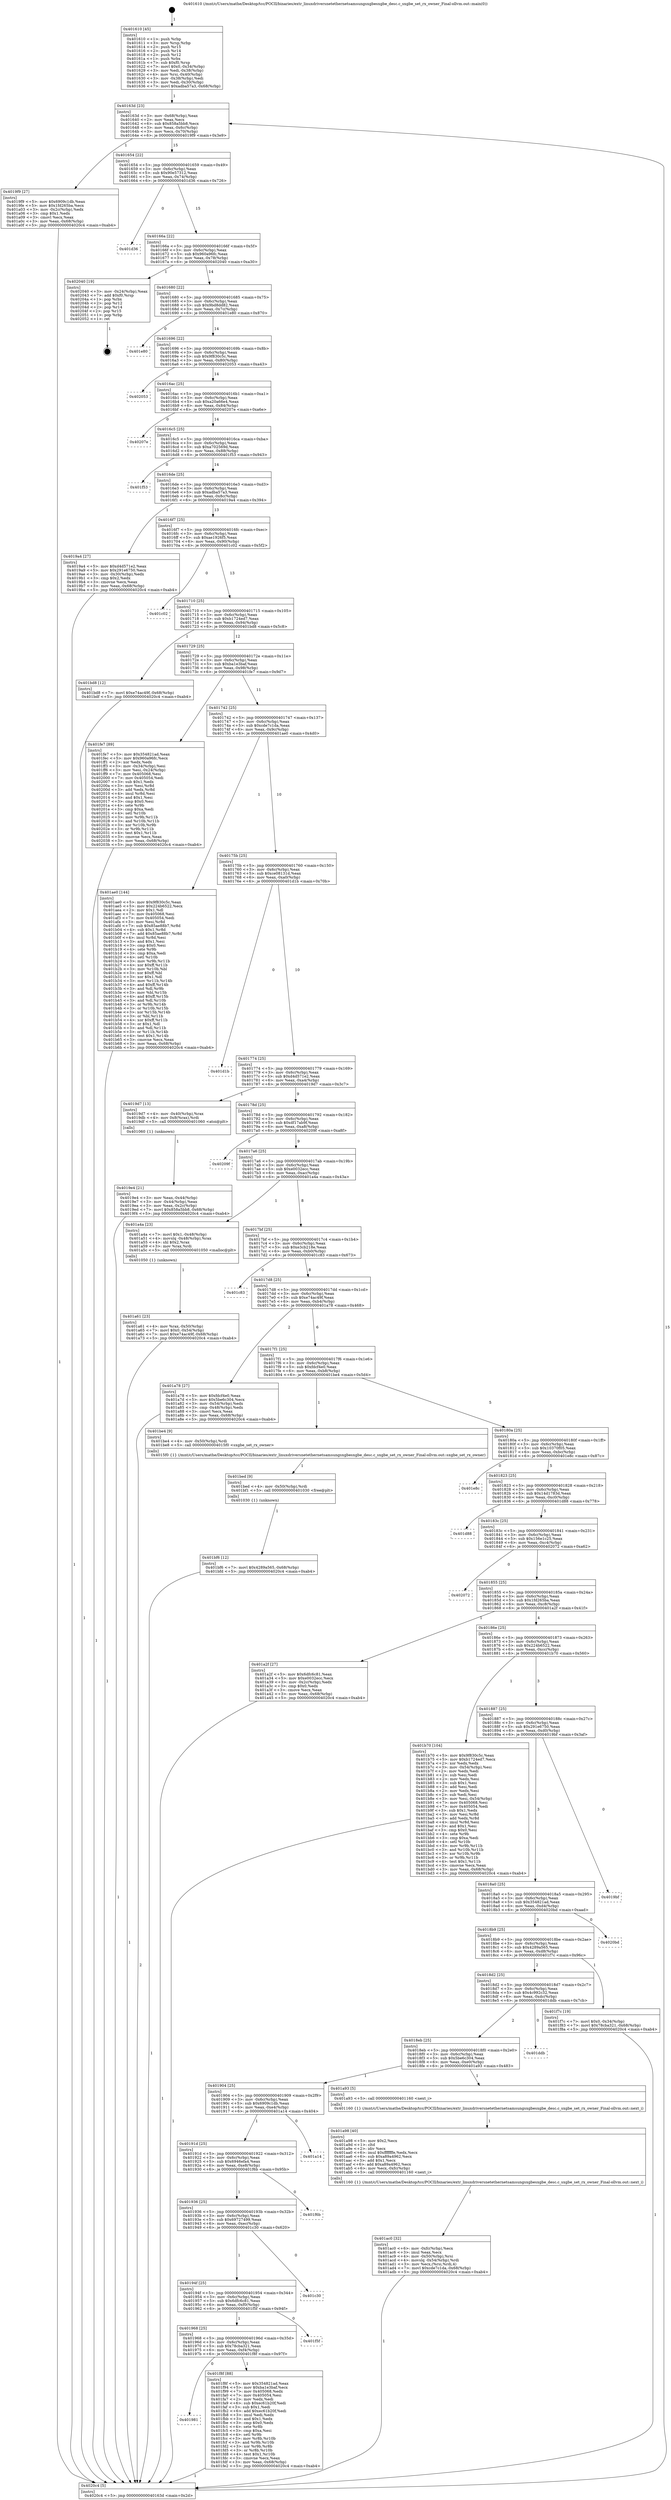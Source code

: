 digraph "0x401610" {
  label = "0x401610 (/mnt/c/Users/mathe/Desktop/tcc/POCII/binaries/extr_linuxdriversnetethernetsamsungsxgbesxgbe_desc.c_sxgbe_set_rx_owner_Final-ollvm.out::main(0))"
  labelloc = "t"
  node[shape=record]

  Entry [label="",width=0.3,height=0.3,shape=circle,fillcolor=black,style=filled]
  "0x40163d" [label="{
     0x40163d [23]\l
     | [instrs]\l
     &nbsp;&nbsp;0x40163d \<+3\>: mov -0x68(%rbp),%eax\l
     &nbsp;&nbsp;0x401640 \<+2\>: mov %eax,%ecx\l
     &nbsp;&nbsp;0x401642 \<+6\>: sub $0x858a5bb8,%ecx\l
     &nbsp;&nbsp;0x401648 \<+3\>: mov %eax,-0x6c(%rbp)\l
     &nbsp;&nbsp;0x40164b \<+3\>: mov %ecx,-0x70(%rbp)\l
     &nbsp;&nbsp;0x40164e \<+6\>: je 00000000004019f9 \<main+0x3e9\>\l
  }"]
  "0x4019f9" [label="{
     0x4019f9 [27]\l
     | [instrs]\l
     &nbsp;&nbsp;0x4019f9 \<+5\>: mov $0x6909c1db,%eax\l
     &nbsp;&nbsp;0x4019fe \<+5\>: mov $0x1fd265ba,%ecx\l
     &nbsp;&nbsp;0x401a03 \<+3\>: mov -0x2c(%rbp),%edx\l
     &nbsp;&nbsp;0x401a06 \<+3\>: cmp $0x1,%edx\l
     &nbsp;&nbsp;0x401a09 \<+3\>: cmovl %ecx,%eax\l
     &nbsp;&nbsp;0x401a0c \<+3\>: mov %eax,-0x68(%rbp)\l
     &nbsp;&nbsp;0x401a0f \<+5\>: jmp 00000000004020c4 \<main+0xab4\>\l
  }"]
  "0x401654" [label="{
     0x401654 [22]\l
     | [instrs]\l
     &nbsp;&nbsp;0x401654 \<+5\>: jmp 0000000000401659 \<main+0x49\>\l
     &nbsp;&nbsp;0x401659 \<+3\>: mov -0x6c(%rbp),%eax\l
     &nbsp;&nbsp;0x40165c \<+5\>: sub $0x90e57312,%eax\l
     &nbsp;&nbsp;0x401661 \<+3\>: mov %eax,-0x74(%rbp)\l
     &nbsp;&nbsp;0x401664 \<+6\>: je 0000000000401d36 \<main+0x726\>\l
  }"]
  Exit [label="",width=0.3,height=0.3,shape=circle,fillcolor=black,style=filled,peripheries=2]
  "0x401d36" [label="{
     0x401d36\l
  }", style=dashed]
  "0x40166a" [label="{
     0x40166a [22]\l
     | [instrs]\l
     &nbsp;&nbsp;0x40166a \<+5\>: jmp 000000000040166f \<main+0x5f\>\l
     &nbsp;&nbsp;0x40166f \<+3\>: mov -0x6c(%rbp),%eax\l
     &nbsp;&nbsp;0x401672 \<+5\>: sub $0x960a96fc,%eax\l
     &nbsp;&nbsp;0x401677 \<+3\>: mov %eax,-0x78(%rbp)\l
     &nbsp;&nbsp;0x40167a \<+6\>: je 0000000000402040 \<main+0xa30\>\l
  }"]
  "0x401981" [label="{
     0x401981\l
  }", style=dashed]
  "0x402040" [label="{
     0x402040 [19]\l
     | [instrs]\l
     &nbsp;&nbsp;0x402040 \<+3\>: mov -0x24(%rbp),%eax\l
     &nbsp;&nbsp;0x402043 \<+7\>: add $0xf0,%rsp\l
     &nbsp;&nbsp;0x40204a \<+1\>: pop %rbx\l
     &nbsp;&nbsp;0x40204b \<+2\>: pop %r12\l
     &nbsp;&nbsp;0x40204d \<+2\>: pop %r14\l
     &nbsp;&nbsp;0x40204f \<+2\>: pop %r15\l
     &nbsp;&nbsp;0x402051 \<+1\>: pop %rbp\l
     &nbsp;&nbsp;0x402052 \<+1\>: ret\l
  }"]
  "0x401680" [label="{
     0x401680 [22]\l
     | [instrs]\l
     &nbsp;&nbsp;0x401680 \<+5\>: jmp 0000000000401685 \<main+0x75\>\l
     &nbsp;&nbsp;0x401685 \<+3\>: mov -0x6c(%rbp),%eax\l
     &nbsp;&nbsp;0x401688 \<+5\>: sub $0x9bd8dd82,%eax\l
     &nbsp;&nbsp;0x40168d \<+3\>: mov %eax,-0x7c(%rbp)\l
     &nbsp;&nbsp;0x401690 \<+6\>: je 0000000000401e80 \<main+0x870\>\l
  }"]
  "0x401f8f" [label="{
     0x401f8f [88]\l
     | [instrs]\l
     &nbsp;&nbsp;0x401f8f \<+5\>: mov $0x354821ad,%eax\l
     &nbsp;&nbsp;0x401f94 \<+5\>: mov $0xba1e3baf,%ecx\l
     &nbsp;&nbsp;0x401f99 \<+7\>: mov 0x405068,%edx\l
     &nbsp;&nbsp;0x401fa0 \<+7\>: mov 0x405054,%esi\l
     &nbsp;&nbsp;0x401fa7 \<+2\>: mov %edx,%edi\l
     &nbsp;&nbsp;0x401fa9 \<+6\>: sub $0xec61b20f,%edi\l
     &nbsp;&nbsp;0x401faf \<+3\>: sub $0x1,%edi\l
     &nbsp;&nbsp;0x401fb2 \<+6\>: add $0xec61b20f,%edi\l
     &nbsp;&nbsp;0x401fb8 \<+3\>: imul %edi,%edx\l
     &nbsp;&nbsp;0x401fbb \<+3\>: and $0x1,%edx\l
     &nbsp;&nbsp;0x401fbe \<+3\>: cmp $0x0,%edx\l
     &nbsp;&nbsp;0x401fc1 \<+4\>: sete %r8b\l
     &nbsp;&nbsp;0x401fc5 \<+3\>: cmp $0xa,%esi\l
     &nbsp;&nbsp;0x401fc8 \<+4\>: setl %r9b\l
     &nbsp;&nbsp;0x401fcc \<+3\>: mov %r8b,%r10b\l
     &nbsp;&nbsp;0x401fcf \<+3\>: and %r9b,%r10b\l
     &nbsp;&nbsp;0x401fd2 \<+3\>: xor %r9b,%r8b\l
     &nbsp;&nbsp;0x401fd5 \<+3\>: or %r8b,%r10b\l
     &nbsp;&nbsp;0x401fd8 \<+4\>: test $0x1,%r10b\l
     &nbsp;&nbsp;0x401fdc \<+3\>: cmovne %ecx,%eax\l
     &nbsp;&nbsp;0x401fdf \<+3\>: mov %eax,-0x68(%rbp)\l
     &nbsp;&nbsp;0x401fe2 \<+5\>: jmp 00000000004020c4 \<main+0xab4\>\l
  }"]
  "0x401e80" [label="{
     0x401e80\l
  }", style=dashed]
  "0x401696" [label="{
     0x401696 [22]\l
     | [instrs]\l
     &nbsp;&nbsp;0x401696 \<+5\>: jmp 000000000040169b \<main+0x8b\>\l
     &nbsp;&nbsp;0x40169b \<+3\>: mov -0x6c(%rbp),%eax\l
     &nbsp;&nbsp;0x40169e \<+5\>: sub $0x9f830c5c,%eax\l
     &nbsp;&nbsp;0x4016a3 \<+3\>: mov %eax,-0x80(%rbp)\l
     &nbsp;&nbsp;0x4016a6 \<+6\>: je 0000000000402053 \<main+0xa43\>\l
  }"]
  "0x401968" [label="{
     0x401968 [25]\l
     | [instrs]\l
     &nbsp;&nbsp;0x401968 \<+5\>: jmp 000000000040196d \<main+0x35d\>\l
     &nbsp;&nbsp;0x40196d \<+3\>: mov -0x6c(%rbp),%eax\l
     &nbsp;&nbsp;0x401970 \<+5\>: sub $0x78cba321,%eax\l
     &nbsp;&nbsp;0x401975 \<+6\>: mov %eax,-0xf4(%rbp)\l
     &nbsp;&nbsp;0x40197b \<+6\>: je 0000000000401f8f \<main+0x97f\>\l
  }"]
  "0x402053" [label="{
     0x402053\l
  }", style=dashed]
  "0x4016ac" [label="{
     0x4016ac [25]\l
     | [instrs]\l
     &nbsp;&nbsp;0x4016ac \<+5\>: jmp 00000000004016b1 \<main+0xa1\>\l
     &nbsp;&nbsp;0x4016b1 \<+3\>: mov -0x6c(%rbp),%eax\l
     &nbsp;&nbsp;0x4016b4 \<+5\>: sub $0xa20a66e4,%eax\l
     &nbsp;&nbsp;0x4016b9 \<+6\>: mov %eax,-0x84(%rbp)\l
     &nbsp;&nbsp;0x4016bf \<+6\>: je 000000000040207e \<main+0xa6e\>\l
  }"]
  "0x401f5f" [label="{
     0x401f5f\l
  }", style=dashed]
  "0x40207e" [label="{
     0x40207e\l
  }", style=dashed]
  "0x4016c5" [label="{
     0x4016c5 [25]\l
     | [instrs]\l
     &nbsp;&nbsp;0x4016c5 \<+5\>: jmp 00000000004016ca \<main+0xba\>\l
     &nbsp;&nbsp;0x4016ca \<+3\>: mov -0x6c(%rbp),%eax\l
     &nbsp;&nbsp;0x4016cd \<+5\>: sub $0xa702569d,%eax\l
     &nbsp;&nbsp;0x4016d2 \<+6\>: mov %eax,-0x88(%rbp)\l
     &nbsp;&nbsp;0x4016d8 \<+6\>: je 0000000000401f53 \<main+0x943\>\l
  }"]
  "0x40194f" [label="{
     0x40194f [25]\l
     | [instrs]\l
     &nbsp;&nbsp;0x40194f \<+5\>: jmp 0000000000401954 \<main+0x344\>\l
     &nbsp;&nbsp;0x401954 \<+3\>: mov -0x6c(%rbp),%eax\l
     &nbsp;&nbsp;0x401957 \<+5\>: sub $0x6dfc6c81,%eax\l
     &nbsp;&nbsp;0x40195c \<+6\>: mov %eax,-0xf0(%rbp)\l
     &nbsp;&nbsp;0x401962 \<+6\>: je 0000000000401f5f \<main+0x94f\>\l
  }"]
  "0x401f53" [label="{
     0x401f53\l
  }", style=dashed]
  "0x4016de" [label="{
     0x4016de [25]\l
     | [instrs]\l
     &nbsp;&nbsp;0x4016de \<+5\>: jmp 00000000004016e3 \<main+0xd3\>\l
     &nbsp;&nbsp;0x4016e3 \<+3\>: mov -0x6c(%rbp),%eax\l
     &nbsp;&nbsp;0x4016e6 \<+5\>: sub $0xadba57a3,%eax\l
     &nbsp;&nbsp;0x4016eb \<+6\>: mov %eax,-0x8c(%rbp)\l
     &nbsp;&nbsp;0x4016f1 \<+6\>: je 00000000004019a4 \<main+0x394\>\l
  }"]
  "0x401c30" [label="{
     0x401c30\l
  }", style=dashed]
  "0x4019a4" [label="{
     0x4019a4 [27]\l
     | [instrs]\l
     &nbsp;&nbsp;0x4019a4 \<+5\>: mov $0xd4d571e2,%eax\l
     &nbsp;&nbsp;0x4019a9 \<+5\>: mov $0x291e6750,%ecx\l
     &nbsp;&nbsp;0x4019ae \<+3\>: mov -0x30(%rbp),%edx\l
     &nbsp;&nbsp;0x4019b1 \<+3\>: cmp $0x2,%edx\l
     &nbsp;&nbsp;0x4019b4 \<+3\>: cmovne %ecx,%eax\l
     &nbsp;&nbsp;0x4019b7 \<+3\>: mov %eax,-0x68(%rbp)\l
     &nbsp;&nbsp;0x4019ba \<+5\>: jmp 00000000004020c4 \<main+0xab4\>\l
  }"]
  "0x4016f7" [label="{
     0x4016f7 [25]\l
     | [instrs]\l
     &nbsp;&nbsp;0x4016f7 \<+5\>: jmp 00000000004016fc \<main+0xec\>\l
     &nbsp;&nbsp;0x4016fc \<+3\>: mov -0x6c(%rbp),%eax\l
     &nbsp;&nbsp;0x4016ff \<+5\>: sub $0xae1926f5,%eax\l
     &nbsp;&nbsp;0x401704 \<+6\>: mov %eax,-0x90(%rbp)\l
     &nbsp;&nbsp;0x40170a \<+6\>: je 0000000000401c02 \<main+0x5f2\>\l
  }"]
  "0x4020c4" [label="{
     0x4020c4 [5]\l
     | [instrs]\l
     &nbsp;&nbsp;0x4020c4 \<+5\>: jmp 000000000040163d \<main+0x2d\>\l
  }"]
  "0x401610" [label="{
     0x401610 [45]\l
     | [instrs]\l
     &nbsp;&nbsp;0x401610 \<+1\>: push %rbp\l
     &nbsp;&nbsp;0x401611 \<+3\>: mov %rsp,%rbp\l
     &nbsp;&nbsp;0x401614 \<+2\>: push %r15\l
     &nbsp;&nbsp;0x401616 \<+2\>: push %r14\l
     &nbsp;&nbsp;0x401618 \<+2\>: push %r12\l
     &nbsp;&nbsp;0x40161a \<+1\>: push %rbx\l
     &nbsp;&nbsp;0x40161b \<+7\>: sub $0xf0,%rsp\l
     &nbsp;&nbsp;0x401622 \<+7\>: movl $0x0,-0x34(%rbp)\l
     &nbsp;&nbsp;0x401629 \<+3\>: mov %edi,-0x38(%rbp)\l
     &nbsp;&nbsp;0x40162c \<+4\>: mov %rsi,-0x40(%rbp)\l
     &nbsp;&nbsp;0x401630 \<+3\>: mov -0x38(%rbp),%edi\l
     &nbsp;&nbsp;0x401633 \<+3\>: mov %edi,-0x30(%rbp)\l
     &nbsp;&nbsp;0x401636 \<+7\>: movl $0xadba57a3,-0x68(%rbp)\l
  }"]
  "0x401936" [label="{
     0x401936 [25]\l
     | [instrs]\l
     &nbsp;&nbsp;0x401936 \<+5\>: jmp 000000000040193b \<main+0x32b\>\l
     &nbsp;&nbsp;0x40193b \<+3\>: mov -0x6c(%rbp),%eax\l
     &nbsp;&nbsp;0x40193e \<+5\>: sub $0x69727499,%eax\l
     &nbsp;&nbsp;0x401943 \<+6\>: mov %eax,-0xec(%rbp)\l
     &nbsp;&nbsp;0x401949 \<+6\>: je 0000000000401c30 \<main+0x620\>\l
  }"]
  "0x401c02" [label="{
     0x401c02\l
  }", style=dashed]
  "0x401710" [label="{
     0x401710 [25]\l
     | [instrs]\l
     &nbsp;&nbsp;0x401710 \<+5\>: jmp 0000000000401715 \<main+0x105\>\l
     &nbsp;&nbsp;0x401715 \<+3\>: mov -0x6c(%rbp),%eax\l
     &nbsp;&nbsp;0x401718 \<+5\>: sub $0xb1724ed7,%eax\l
     &nbsp;&nbsp;0x40171d \<+6\>: mov %eax,-0x94(%rbp)\l
     &nbsp;&nbsp;0x401723 \<+6\>: je 0000000000401bd8 \<main+0x5c8\>\l
  }"]
  "0x401f6b" [label="{
     0x401f6b\l
  }", style=dashed]
  "0x401bd8" [label="{
     0x401bd8 [12]\l
     | [instrs]\l
     &nbsp;&nbsp;0x401bd8 \<+7\>: movl $0xe74ac49f,-0x68(%rbp)\l
     &nbsp;&nbsp;0x401bdf \<+5\>: jmp 00000000004020c4 \<main+0xab4\>\l
  }"]
  "0x401729" [label="{
     0x401729 [25]\l
     | [instrs]\l
     &nbsp;&nbsp;0x401729 \<+5\>: jmp 000000000040172e \<main+0x11e\>\l
     &nbsp;&nbsp;0x40172e \<+3\>: mov -0x6c(%rbp),%eax\l
     &nbsp;&nbsp;0x401731 \<+5\>: sub $0xba1e3baf,%eax\l
     &nbsp;&nbsp;0x401736 \<+6\>: mov %eax,-0x98(%rbp)\l
     &nbsp;&nbsp;0x40173c \<+6\>: je 0000000000401fe7 \<main+0x9d7\>\l
  }"]
  "0x40191d" [label="{
     0x40191d [25]\l
     | [instrs]\l
     &nbsp;&nbsp;0x40191d \<+5\>: jmp 0000000000401922 \<main+0x312\>\l
     &nbsp;&nbsp;0x401922 \<+3\>: mov -0x6c(%rbp),%eax\l
     &nbsp;&nbsp;0x401925 \<+5\>: sub $0x6946efa4,%eax\l
     &nbsp;&nbsp;0x40192a \<+6\>: mov %eax,-0xe8(%rbp)\l
     &nbsp;&nbsp;0x401930 \<+6\>: je 0000000000401f6b \<main+0x95b\>\l
  }"]
  "0x401fe7" [label="{
     0x401fe7 [89]\l
     | [instrs]\l
     &nbsp;&nbsp;0x401fe7 \<+5\>: mov $0x354821ad,%eax\l
     &nbsp;&nbsp;0x401fec \<+5\>: mov $0x960a96fc,%ecx\l
     &nbsp;&nbsp;0x401ff1 \<+2\>: xor %edx,%edx\l
     &nbsp;&nbsp;0x401ff3 \<+3\>: mov -0x34(%rbp),%esi\l
     &nbsp;&nbsp;0x401ff6 \<+3\>: mov %esi,-0x24(%rbp)\l
     &nbsp;&nbsp;0x401ff9 \<+7\>: mov 0x405068,%esi\l
     &nbsp;&nbsp;0x402000 \<+7\>: mov 0x405054,%edi\l
     &nbsp;&nbsp;0x402007 \<+3\>: sub $0x1,%edx\l
     &nbsp;&nbsp;0x40200a \<+3\>: mov %esi,%r8d\l
     &nbsp;&nbsp;0x40200d \<+3\>: add %edx,%r8d\l
     &nbsp;&nbsp;0x402010 \<+4\>: imul %r8d,%esi\l
     &nbsp;&nbsp;0x402014 \<+3\>: and $0x1,%esi\l
     &nbsp;&nbsp;0x402017 \<+3\>: cmp $0x0,%esi\l
     &nbsp;&nbsp;0x40201a \<+4\>: sete %r9b\l
     &nbsp;&nbsp;0x40201e \<+3\>: cmp $0xa,%edi\l
     &nbsp;&nbsp;0x402021 \<+4\>: setl %r10b\l
     &nbsp;&nbsp;0x402025 \<+3\>: mov %r9b,%r11b\l
     &nbsp;&nbsp;0x402028 \<+3\>: and %r10b,%r11b\l
     &nbsp;&nbsp;0x40202b \<+3\>: xor %r10b,%r9b\l
     &nbsp;&nbsp;0x40202e \<+3\>: or %r9b,%r11b\l
     &nbsp;&nbsp;0x402031 \<+4\>: test $0x1,%r11b\l
     &nbsp;&nbsp;0x402035 \<+3\>: cmovne %ecx,%eax\l
     &nbsp;&nbsp;0x402038 \<+3\>: mov %eax,-0x68(%rbp)\l
     &nbsp;&nbsp;0x40203b \<+5\>: jmp 00000000004020c4 \<main+0xab4\>\l
  }"]
  "0x401742" [label="{
     0x401742 [25]\l
     | [instrs]\l
     &nbsp;&nbsp;0x401742 \<+5\>: jmp 0000000000401747 \<main+0x137\>\l
     &nbsp;&nbsp;0x401747 \<+3\>: mov -0x6c(%rbp),%eax\l
     &nbsp;&nbsp;0x40174a \<+5\>: sub $0xcde7c1da,%eax\l
     &nbsp;&nbsp;0x40174f \<+6\>: mov %eax,-0x9c(%rbp)\l
     &nbsp;&nbsp;0x401755 \<+6\>: je 0000000000401ae0 \<main+0x4d0\>\l
  }"]
  "0x401a14" [label="{
     0x401a14\l
  }", style=dashed]
  "0x401ae0" [label="{
     0x401ae0 [144]\l
     | [instrs]\l
     &nbsp;&nbsp;0x401ae0 \<+5\>: mov $0x9f830c5c,%eax\l
     &nbsp;&nbsp;0x401ae5 \<+5\>: mov $0x224b6522,%ecx\l
     &nbsp;&nbsp;0x401aea \<+2\>: mov $0x1,%dl\l
     &nbsp;&nbsp;0x401aec \<+7\>: mov 0x405068,%esi\l
     &nbsp;&nbsp;0x401af3 \<+7\>: mov 0x405054,%edi\l
     &nbsp;&nbsp;0x401afa \<+3\>: mov %esi,%r8d\l
     &nbsp;&nbsp;0x401afd \<+7\>: sub $0x85ae88b7,%r8d\l
     &nbsp;&nbsp;0x401b04 \<+4\>: sub $0x1,%r8d\l
     &nbsp;&nbsp;0x401b08 \<+7\>: add $0x85ae88b7,%r8d\l
     &nbsp;&nbsp;0x401b0f \<+4\>: imul %r8d,%esi\l
     &nbsp;&nbsp;0x401b13 \<+3\>: and $0x1,%esi\l
     &nbsp;&nbsp;0x401b16 \<+3\>: cmp $0x0,%esi\l
     &nbsp;&nbsp;0x401b19 \<+4\>: sete %r9b\l
     &nbsp;&nbsp;0x401b1d \<+3\>: cmp $0xa,%edi\l
     &nbsp;&nbsp;0x401b20 \<+4\>: setl %r10b\l
     &nbsp;&nbsp;0x401b24 \<+3\>: mov %r9b,%r11b\l
     &nbsp;&nbsp;0x401b27 \<+4\>: xor $0xff,%r11b\l
     &nbsp;&nbsp;0x401b2b \<+3\>: mov %r10b,%bl\l
     &nbsp;&nbsp;0x401b2e \<+3\>: xor $0xff,%bl\l
     &nbsp;&nbsp;0x401b31 \<+3\>: xor $0x1,%dl\l
     &nbsp;&nbsp;0x401b34 \<+3\>: mov %r11b,%r14b\l
     &nbsp;&nbsp;0x401b37 \<+4\>: and $0xff,%r14b\l
     &nbsp;&nbsp;0x401b3b \<+3\>: and %dl,%r9b\l
     &nbsp;&nbsp;0x401b3e \<+3\>: mov %bl,%r15b\l
     &nbsp;&nbsp;0x401b41 \<+4\>: and $0xff,%r15b\l
     &nbsp;&nbsp;0x401b45 \<+3\>: and %dl,%r10b\l
     &nbsp;&nbsp;0x401b48 \<+3\>: or %r9b,%r14b\l
     &nbsp;&nbsp;0x401b4b \<+3\>: or %r10b,%r15b\l
     &nbsp;&nbsp;0x401b4e \<+3\>: xor %r15b,%r14b\l
     &nbsp;&nbsp;0x401b51 \<+3\>: or %bl,%r11b\l
     &nbsp;&nbsp;0x401b54 \<+4\>: xor $0xff,%r11b\l
     &nbsp;&nbsp;0x401b58 \<+3\>: or $0x1,%dl\l
     &nbsp;&nbsp;0x401b5b \<+3\>: and %dl,%r11b\l
     &nbsp;&nbsp;0x401b5e \<+3\>: or %r11b,%r14b\l
     &nbsp;&nbsp;0x401b61 \<+4\>: test $0x1,%r14b\l
     &nbsp;&nbsp;0x401b65 \<+3\>: cmovne %ecx,%eax\l
     &nbsp;&nbsp;0x401b68 \<+3\>: mov %eax,-0x68(%rbp)\l
     &nbsp;&nbsp;0x401b6b \<+5\>: jmp 00000000004020c4 \<main+0xab4\>\l
  }"]
  "0x40175b" [label="{
     0x40175b [25]\l
     | [instrs]\l
     &nbsp;&nbsp;0x40175b \<+5\>: jmp 0000000000401760 \<main+0x150\>\l
     &nbsp;&nbsp;0x401760 \<+3\>: mov -0x6c(%rbp),%eax\l
     &nbsp;&nbsp;0x401763 \<+5\>: sub $0xce08131d,%eax\l
     &nbsp;&nbsp;0x401768 \<+6\>: mov %eax,-0xa0(%rbp)\l
     &nbsp;&nbsp;0x40176e \<+6\>: je 0000000000401d1b \<main+0x70b\>\l
  }"]
  "0x401bf6" [label="{
     0x401bf6 [12]\l
     | [instrs]\l
     &nbsp;&nbsp;0x401bf6 \<+7\>: movl $0x4289a565,-0x68(%rbp)\l
     &nbsp;&nbsp;0x401bfd \<+5\>: jmp 00000000004020c4 \<main+0xab4\>\l
  }"]
  "0x401d1b" [label="{
     0x401d1b\l
  }", style=dashed]
  "0x401774" [label="{
     0x401774 [25]\l
     | [instrs]\l
     &nbsp;&nbsp;0x401774 \<+5\>: jmp 0000000000401779 \<main+0x169\>\l
     &nbsp;&nbsp;0x401779 \<+3\>: mov -0x6c(%rbp),%eax\l
     &nbsp;&nbsp;0x40177c \<+5\>: sub $0xd4d571e2,%eax\l
     &nbsp;&nbsp;0x401781 \<+6\>: mov %eax,-0xa4(%rbp)\l
     &nbsp;&nbsp;0x401787 \<+6\>: je 00000000004019d7 \<main+0x3c7\>\l
  }"]
  "0x401bed" [label="{
     0x401bed [9]\l
     | [instrs]\l
     &nbsp;&nbsp;0x401bed \<+4\>: mov -0x50(%rbp),%rdi\l
     &nbsp;&nbsp;0x401bf1 \<+5\>: call 0000000000401030 \<free@plt\>\l
     | [calls]\l
     &nbsp;&nbsp;0x401030 \{1\} (unknown)\l
  }"]
  "0x4019d7" [label="{
     0x4019d7 [13]\l
     | [instrs]\l
     &nbsp;&nbsp;0x4019d7 \<+4\>: mov -0x40(%rbp),%rax\l
     &nbsp;&nbsp;0x4019db \<+4\>: mov 0x8(%rax),%rdi\l
     &nbsp;&nbsp;0x4019df \<+5\>: call 0000000000401060 \<atoi@plt\>\l
     | [calls]\l
     &nbsp;&nbsp;0x401060 \{1\} (unknown)\l
  }"]
  "0x40178d" [label="{
     0x40178d [25]\l
     | [instrs]\l
     &nbsp;&nbsp;0x40178d \<+5\>: jmp 0000000000401792 \<main+0x182\>\l
     &nbsp;&nbsp;0x401792 \<+3\>: mov -0x6c(%rbp),%eax\l
     &nbsp;&nbsp;0x401795 \<+5\>: sub $0xdf17ab9f,%eax\l
     &nbsp;&nbsp;0x40179a \<+6\>: mov %eax,-0xa8(%rbp)\l
     &nbsp;&nbsp;0x4017a0 \<+6\>: je 000000000040209f \<main+0xa8f\>\l
  }"]
  "0x4019e4" [label="{
     0x4019e4 [21]\l
     | [instrs]\l
     &nbsp;&nbsp;0x4019e4 \<+3\>: mov %eax,-0x44(%rbp)\l
     &nbsp;&nbsp;0x4019e7 \<+3\>: mov -0x44(%rbp),%eax\l
     &nbsp;&nbsp;0x4019ea \<+3\>: mov %eax,-0x2c(%rbp)\l
     &nbsp;&nbsp;0x4019ed \<+7\>: movl $0x858a5bb8,-0x68(%rbp)\l
     &nbsp;&nbsp;0x4019f4 \<+5\>: jmp 00000000004020c4 \<main+0xab4\>\l
  }"]
  "0x401ac0" [label="{
     0x401ac0 [32]\l
     | [instrs]\l
     &nbsp;&nbsp;0x401ac0 \<+6\>: mov -0xfc(%rbp),%ecx\l
     &nbsp;&nbsp;0x401ac6 \<+3\>: imul %eax,%ecx\l
     &nbsp;&nbsp;0x401ac9 \<+4\>: mov -0x50(%rbp),%rsi\l
     &nbsp;&nbsp;0x401acd \<+4\>: movslq -0x54(%rbp),%rdi\l
     &nbsp;&nbsp;0x401ad1 \<+3\>: mov %ecx,(%rsi,%rdi,4)\l
     &nbsp;&nbsp;0x401ad4 \<+7\>: movl $0xcde7c1da,-0x68(%rbp)\l
     &nbsp;&nbsp;0x401adb \<+5\>: jmp 00000000004020c4 \<main+0xab4\>\l
  }"]
  "0x40209f" [label="{
     0x40209f\l
  }", style=dashed]
  "0x4017a6" [label="{
     0x4017a6 [25]\l
     | [instrs]\l
     &nbsp;&nbsp;0x4017a6 \<+5\>: jmp 00000000004017ab \<main+0x19b\>\l
     &nbsp;&nbsp;0x4017ab \<+3\>: mov -0x6c(%rbp),%eax\l
     &nbsp;&nbsp;0x4017ae \<+5\>: sub $0xe0032ecc,%eax\l
     &nbsp;&nbsp;0x4017b3 \<+6\>: mov %eax,-0xac(%rbp)\l
     &nbsp;&nbsp;0x4017b9 \<+6\>: je 0000000000401a4a \<main+0x43a\>\l
  }"]
  "0x401a98" [label="{
     0x401a98 [40]\l
     | [instrs]\l
     &nbsp;&nbsp;0x401a98 \<+5\>: mov $0x2,%ecx\l
     &nbsp;&nbsp;0x401a9d \<+1\>: cltd\l
     &nbsp;&nbsp;0x401a9e \<+2\>: idiv %ecx\l
     &nbsp;&nbsp;0x401aa0 \<+6\>: imul $0xfffffffe,%edx,%ecx\l
     &nbsp;&nbsp;0x401aa6 \<+6\>: sub $0xa89a4962,%ecx\l
     &nbsp;&nbsp;0x401aac \<+3\>: add $0x1,%ecx\l
     &nbsp;&nbsp;0x401aaf \<+6\>: add $0xa89a4962,%ecx\l
     &nbsp;&nbsp;0x401ab5 \<+6\>: mov %ecx,-0xfc(%rbp)\l
     &nbsp;&nbsp;0x401abb \<+5\>: call 0000000000401160 \<next_i\>\l
     | [calls]\l
     &nbsp;&nbsp;0x401160 \{1\} (/mnt/c/Users/mathe/Desktop/tcc/POCII/binaries/extr_linuxdriversnetethernetsamsungsxgbesxgbe_desc.c_sxgbe_set_rx_owner_Final-ollvm.out::next_i)\l
  }"]
  "0x401a4a" [label="{
     0x401a4a [23]\l
     | [instrs]\l
     &nbsp;&nbsp;0x401a4a \<+7\>: movl $0x1,-0x48(%rbp)\l
     &nbsp;&nbsp;0x401a51 \<+4\>: movslq -0x48(%rbp),%rax\l
     &nbsp;&nbsp;0x401a55 \<+4\>: shl $0x2,%rax\l
     &nbsp;&nbsp;0x401a59 \<+3\>: mov %rax,%rdi\l
     &nbsp;&nbsp;0x401a5c \<+5\>: call 0000000000401050 \<malloc@plt\>\l
     | [calls]\l
     &nbsp;&nbsp;0x401050 \{1\} (unknown)\l
  }"]
  "0x4017bf" [label="{
     0x4017bf [25]\l
     | [instrs]\l
     &nbsp;&nbsp;0x4017bf \<+5\>: jmp 00000000004017c4 \<main+0x1b4\>\l
     &nbsp;&nbsp;0x4017c4 \<+3\>: mov -0x6c(%rbp),%eax\l
     &nbsp;&nbsp;0x4017c7 \<+5\>: sub $0xe3cb218e,%eax\l
     &nbsp;&nbsp;0x4017cc \<+6\>: mov %eax,-0xb0(%rbp)\l
     &nbsp;&nbsp;0x4017d2 \<+6\>: je 0000000000401c83 \<main+0x673\>\l
  }"]
  "0x401904" [label="{
     0x401904 [25]\l
     | [instrs]\l
     &nbsp;&nbsp;0x401904 \<+5\>: jmp 0000000000401909 \<main+0x2f9\>\l
     &nbsp;&nbsp;0x401909 \<+3\>: mov -0x6c(%rbp),%eax\l
     &nbsp;&nbsp;0x40190c \<+5\>: sub $0x6909c1db,%eax\l
     &nbsp;&nbsp;0x401911 \<+6\>: mov %eax,-0xe4(%rbp)\l
     &nbsp;&nbsp;0x401917 \<+6\>: je 0000000000401a14 \<main+0x404\>\l
  }"]
  "0x401c83" [label="{
     0x401c83\l
  }", style=dashed]
  "0x4017d8" [label="{
     0x4017d8 [25]\l
     | [instrs]\l
     &nbsp;&nbsp;0x4017d8 \<+5\>: jmp 00000000004017dd \<main+0x1cd\>\l
     &nbsp;&nbsp;0x4017dd \<+3\>: mov -0x6c(%rbp),%eax\l
     &nbsp;&nbsp;0x4017e0 \<+5\>: sub $0xe74ac49f,%eax\l
     &nbsp;&nbsp;0x4017e5 \<+6\>: mov %eax,-0xb4(%rbp)\l
     &nbsp;&nbsp;0x4017eb \<+6\>: je 0000000000401a78 \<main+0x468\>\l
  }"]
  "0x401a93" [label="{
     0x401a93 [5]\l
     | [instrs]\l
     &nbsp;&nbsp;0x401a93 \<+5\>: call 0000000000401160 \<next_i\>\l
     | [calls]\l
     &nbsp;&nbsp;0x401160 \{1\} (/mnt/c/Users/mathe/Desktop/tcc/POCII/binaries/extr_linuxdriversnetethernetsamsungsxgbesxgbe_desc.c_sxgbe_set_rx_owner_Final-ollvm.out::next_i)\l
  }"]
  "0x401a78" [label="{
     0x401a78 [27]\l
     | [instrs]\l
     &nbsp;&nbsp;0x401a78 \<+5\>: mov $0xfdcf4e0,%eax\l
     &nbsp;&nbsp;0x401a7d \<+5\>: mov $0x5be6c304,%ecx\l
     &nbsp;&nbsp;0x401a82 \<+3\>: mov -0x54(%rbp),%edx\l
     &nbsp;&nbsp;0x401a85 \<+3\>: cmp -0x48(%rbp),%edx\l
     &nbsp;&nbsp;0x401a88 \<+3\>: cmovl %ecx,%eax\l
     &nbsp;&nbsp;0x401a8b \<+3\>: mov %eax,-0x68(%rbp)\l
     &nbsp;&nbsp;0x401a8e \<+5\>: jmp 00000000004020c4 \<main+0xab4\>\l
  }"]
  "0x4017f1" [label="{
     0x4017f1 [25]\l
     | [instrs]\l
     &nbsp;&nbsp;0x4017f1 \<+5\>: jmp 00000000004017f6 \<main+0x1e6\>\l
     &nbsp;&nbsp;0x4017f6 \<+3\>: mov -0x6c(%rbp),%eax\l
     &nbsp;&nbsp;0x4017f9 \<+5\>: sub $0xfdcf4e0,%eax\l
     &nbsp;&nbsp;0x4017fe \<+6\>: mov %eax,-0xb8(%rbp)\l
     &nbsp;&nbsp;0x401804 \<+6\>: je 0000000000401be4 \<main+0x5d4\>\l
  }"]
  "0x4018eb" [label="{
     0x4018eb [25]\l
     | [instrs]\l
     &nbsp;&nbsp;0x4018eb \<+5\>: jmp 00000000004018f0 \<main+0x2e0\>\l
     &nbsp;&nbsp;0x4018f0 \<+3\>: mov -0x6c(%rbp),%eax\l
     &nbsp;&nbsp;0x4018f3 \<+5\>: sub $0x5be6c304,%eax\l
     &nbsp;&nbsp;0x4018f8 \<+6\>: mov %eax,-0xe0(%rbp)\l
     &nbsp;&nbsp;0x4018fe \<+6\>: je 0000000000401a93 \<main+0x483\>\l
  }"]
  "0x401be4" [label="{
     0x401be4 [9]\l
     | [instrs]\l
     &nbsp;&nbsp;0x401be4 \<+4\>: mov -0x50(%rbp),%rdi\l
     &nbsp;&nbsp;0x401be8 \<+5\>: call 00000000004015f0 \<sxgbe_set_rx_owner\>\l
     | [calls]\l
     &nbsp;&nbsp;0x4015f0 \{1\} (/mnt/c/Users/mathe/Desktop/tcc/POCII/binaries/extr_linuxdriversnetethernetsamsungsxgbesxgbe_desc.c_sxgbe_set_rx_owner_Final-ollvm.out::sxgbe_set_rx_owner)\l
  }"]
  "0x40180a" [label="{
     0x40180a [25]\l
     | [instrs]\l
     &nbsp;&nbsp;0x40180a \<+5\>: jmp 000000000040180f \<main+0x1ff\>\l
     &nbsp;&nbsp;0x40180f \<+3\>: mov -0x6c(%rbp),%eax\l
     &nbsp;&nbsp;0x401812 \<+5\>: sub $0x10370f05,%eax\l
     &nbsp;&nbsp;0x401817 \<+6\>: mov %eax,-0xbc(%rbp)\l
     &nbsp;&nbsp;0x40181d \<+6\>: je 0000000000401e8c \<main+0x87c\>\l
  }"]
  "0x401ddb" [label="{
     0x401ddb\l
  }", style=dashed]
  "0x401e8c" [label="{
     0x401e8c\l
  }", style=dashed]
  "0x401823" [label="{
     0x401823 [25]\l
     | [instrs]\l
     &nbsp;&nbsp;0x401823 \<+5\>: jmp 0000000000401828 \<main+0x218\>\l
     &nbsp;&nbsp;0x401828 \<+3\>: mov -0x6c(%rbp),%eax\l
     &nbsp;&nbsp;0x40182b \<+5\>: sub $0x14d1783d,%eax\l
     &nbsp;&nbsp;0x401830 \<+6\>: mov %eax,-0xc0(%rbp)\l
     &nbsp;&nbsp;0x401836 \<+6\>: je 0000000000401d88 \<main+0x778\>\l
  }"]
  "0x4018d2" [label="{
     0x4018d2 [25]\l
     | [instrs]\l
     &nbsp;&nbsp;0x4018d2 \<+5\>: jmp 00000000004018d7 \<main+0x2c7\>\l
     &nbsp;&nbsp;0x4018d7 \<+3\>: mov -0x6c(%rbp),%eax\l
     &nbsp;&nbsp;0x4018da \<+5\>: sub $0x4c992c32,%eax\l
     &nbsp;&nbsp;0x4018df \<+6\>: mov %eax,-0xdc(%rbp)\l
     &nbsp;&nbsp;0x4018e5 \<+6\>: je 0000000000401ddb \<main+0x7cb\>\l
  }"]
  "0x401d88" [label="{
     0x401d88\l
  }", style=dashed]
  "0x40183c" [label="{
     0x40183c [25]\l
     | [instrs]\l
     &nbsp;&nbsp;0x40183c \<+5\>: jmp 0000000000401841 \<main+0x231\>\l
     &nbsp;&nbsp;0x401841 \<+3\>: mov -0x6c(%rbp),%eax\l
     &nbsp;&nbsp;0x401844 \<+5\>: sub $0x156e1c25,%eax\l
     &nbsp;&nbsp;0x401849 \<+6\>: mov %eax,-0xc4(%rbp)\l
     &nbsp;&nbsp;0x40184f \<+6\>: je 0000000000402072 \<main+0xa62\>\l
  }"]
  "0x401f7c" [label="{
     0x401f7c [19]\l
     | [instrs]\l
     &nbsp;&nbsp;0x401f7c \<+7\>: movl $0x0,-0x34(%rbp)\l
     &nbsp;&nbsp;0x401f83 \<+7\>: movl $0x78cba321,-0x68(%rbp)\l
     &nbsp;&nbsp;0x401f8a \<+5\>: jmp 00000000004020c4 \<main+0xab4\>\l
  }"]
  "0x402072" [label="{
     0x402072\l
  }", style=dashed]
  "0x401855" [label="{
     0x401855 [25]\l
     | [instrs]\l
     &nbsp;&nbsp;0x401855 \<+5\>: jmp 000000000040185a \<main+0x24a\>\l
     &nbsp;&nbsp;0x40185a \<+3\>: mov -0x6c(%rbp),%eax\l
     &nbsp;&nbsp;0x40185d \<+5\>: sub $0x1fd265ba,%eax\l
     &nbsp;&nbsp;0x401862 \<+6\>: mov %eax,-0xc8(%rbp)\l
     &nbsp;&nbsp;0x401868 \<+6\>: je 0000000000401a2f \<main+0x41f\>\l
  }"]
  "0x4018b9" [label="{
     0x4018b9 [25]\l
     | [instrs]\l
     &nbsp;&nbsp;0x4018b9 \<+5\>: jmp 00000000004018be \<main+0x2ae\>\l
     &nbsp;&nbsp;0x4018be \<+3\>: mov -0x6c(%rbp),%eax\l
     &nbsp;&nbsp;0x4018c1 \<+5\>: sub $0x4289a565,%eax\l
     &nbsp;&nbsp;0x4018c6 \<+6\>: mov %eax,-0xd8(%rbp)\l
     &nbsp;&nbsp;0x4018cc \<+6\>: je 0000000000401f7c \<main+0x96c\>\l
  }"]
  "0x401a2f" [label="{
     0x401a2f [27]\l
     | [instrs]\l
     &nbsp;&nbsp;0x401a2f \<+5\>: mov $0x6dfc6c81,%eax\l
     &nbsp;&nbsp;0x401a34 \<+5\>: mov $0xe0032ecc,%ecx\l
     &nbsp;&nbsp;0x401a39 \<+3\>: mov -0x2c(%rbp),%edx\l
     &nbsp;&nbsp;0x401a3c \<+3\>: cmp $0x0,%edx\l
     &nbsp;&nbsp;0x401a3f \<+3\>: cmove %ecx,%eax\l
     &nbsp;&nbsp;0x401a42 \<+3\>: mov %eax,-0x68(%rbp)\l
     &nbsp;&nbsp;0x401a45 \<+5\>: jmp 00000000004020c4 \<main+0xab4\>\l
  }"]
  "0x40186e" [label="{
     0x40186e [25]\l
     | [instrs]\l
     &nbsp;&nbsp;0x40186e \<+5\>: jmp 0000000000401873 \<main+0x263\>\l
     &nbsp;&nbsp;0x401873 \<+3\>: mov -0x6c(%rbp),%eax\l
     &nbsp;&nbsp;0x401876 \<+5\>: sub $0x224b6522,%eax\l
     &nbsp;&nbsp;0x40187b \<+6\>: mov %eax,-0xcc(%rbp)\l
     &nbsp;&nbsp;0x401881 \<+6\>: je 0000000000401b70 \<main+0x560\>\l
  }"]
  "0x401a61" [label="{
     0x401a61 [23]\l
     | [instrs]\l
     &nbsp;&nbsp;0x401a61 \<+4\>: mov %rax,-0x50(%rbp)\l
     &nbsp;&nbsp;0x401a65 \<+7\>: movl $0x0,-0x54(%rbp)\l
     &nbsp;&nbsp;0x401a6c \<+7\>: movl $0xe74ac49f,-0x68(%rbp)\l
     &nbsp;&nbsp;0x401a73 \<+5\>: jmp 00000000004020c4 \<main+0xab4\>\l
  }"]
  "0x4020bd" [label="{
     0x4020bd\l
  }", style=dashed]
  "0x401b70" [label="{
     0x401b70 [104]\l
     | [instrs]\l
     &nbsp;&nbsp;0x401b70 \<+5\>: mov $0x9f830c5c,%eax\l
     &nbsp;&nbsp;0x401b75 \<+5\>: mov $0xb1724ed7,%ecx\l
     &nbsp;&nbsp;0x401b7a \<+2\>: xor %edx,%edx\l
     &nbsp;&nbsp;0x401b7c \<+3\>: mov -0x54(%rbp),%esi\l
     &nbsp;&nbsp;0x401b7f \<+2\>: mov %edx,%edi\l
     &nbsp;&nbsp;0x401b81 \<+2\>: sub %esi,%edi\l
     &nbsp;&nbsp;0x401b83 \<+2\>: mov %edx,%esi\l
     &nbsp;&nbsp;0x401b85 \<+3\>: sub $0x1,%esi\l
     &nbsp;&nbsp;0x401b88 \<+2\>: add %esi,%edi\l
     &nbsp;&nbsp;0x401b8a \<+2\>: mov %edx,%esi\l
     &nbsp;&nbsp;0x401b8c \<+2\>: sub %edi,%esi\l
     &nbsp;&nbsp;0x401b8e \<+3\>: mov %esi,-0x54(%rbp)\l
     &nbsp;&nbsp;0x401b91 \<+7\>: mov 0x405068,%esi\l
     &nbsp;&nbsp;0x401b98 \<+7\>: mov 0x405054,%edi\l
     &nbsp;&nbsp;0x401b9f \<+3\>: sub $0x1,%edx\l
     &nbsp;&nbsp;0x401ba2 \<+3\>: mov %esi,%r8d\l
     &nbsp;&nbsp;0x401ba5 \<+3\>: add %edx,%r8d\l
     &nbsp;&nbsp;0x401ba8 \<+4\>: imul %r8d,%esi\l
     &nbsp;&nbsp;0x401bac \<+3\>: and $0x1,%esi\l
     &nbsp;&nbsp;0x401baf \<+3\>: cmp $0x0,%esi\l
     &nbsp;&nbsp;0x401bb2 \<+4\>: sete %r9b\l
     &nbsp;&nbsp;0x401bb6 \<+3\>: cmp $0xa,%edi\l
     &nbsp;&nbsp;0x401bb9 \<+4\>: setl %r10b\l
     &nbsp;&nbsp;0x401bbd \<+3\>: mov %r9b,%r11b\l
     &nbsp;&nbsp;0x401bc0 \<+3\>: and %r10b,%r11b\l
     &nbsp;&nbsp;0x401bc3 \<+3\>: xor %r10b,%r9b\l
     &nbsp;&nbsp;0x401bc6 \<+3\>: or %r9b,%r11b\l
     &nbsp;&nbsp;0x401bc9 \<+4\>: test $0x1,%r11b\l
     &nbsp;&nbsp;0x401bcd \<+3\>: cmovne %ecx,%eax\l
     &nbsp;&nbsp;0x401bd0 \<+3\>: mov %eax,-0x68(%rbp)\l
     &nbsp;&nbsp;0x401bd3 \<+5\>: jmp 00000000004020c4 \<main+0xab4\>\l
  }"]
  "0x401887" [label="{
     0x401887 [25]\l
     | [instrs]\l
     &nbsp;&nbsp;0x401887 \<+5\>: jmp 000000000040188c \<main+0x27c\>\l
     &nbsp;&nbsp;0x40188c \<+3\>: mov -0x6c(%rbp),%eax\l
     &nbsp;&nbsp;0x40188f \<+5\>: sub $0x291e6750,%eax\l
     &nbsp;&nbsp;0x401894 \<+6\>: mov %eax,-0xd0(%rbp)\l
     &nbsp;&nbsp;0x40189a \<+6\>: je 00000000004019bf \<main+0x3af\>\l
  }"]
  "0x4018a0" [label="{
     0x4018a0 [25]\l
     | [instrs]\l
     &nbsp;&nbsp;0x4018a0 \<+5\>: jmp 00000000004018a5 \<main+0x295\>\l
     &nbsp;&nbsp;0x4018a5 \<+3\>: mov -0x6c(%rbp),%eax\l
     &nbsp;&nbsp;0x4018a8 \<+5\>: sub $0x354821ad,%eax\l
     &nbsp;&nbsp;0x4018ad \<+6\>: mov %eax,-0xd4(%rbp)\l
     &nbsp;&nbsp;0x4018b3 \<+6\>: je 00000000004020bd \<main+0xaad\>\l
  }"]
  "0x4019bf" [label="{
     0x4019bf\l
  }", style=dashed]
  Entry -> "0x401610" [label=" 1"]
  "0x40163d" -> "0x4019f9" [label=" 1"]
  "0x40163d" -> "0x401654" [label=" 15"]
  "0x402040" -> Exit [label=" 1"]
  "0x401654" -> "0x401d36" [label=" 0"]
  "0x401654" -> "0x40166a" [label=" 15"]
  "0x401fe7" -> "0x4020c4" [label=" 1"]
  "0x40166a" -> "0x402040" [label=" 1"]
  "0x40166a" -> "0x401680" [label=" 14"]
  "0x401f8f" -> "0x4020c4" [label=" 1"]
  "0x401680" -> "0x401e80" [label=" 0"]
  "0x401680" -> "0x401696" [label=" 14"]
  "0x401968" -> "0x401981" [label=" 0"]
  "0x401696" -> "0x402053" [label=" 0"]
  "0x401696" -> "0x4016ac" [label=" 14"]
  "0x401968" -> "0x401f8f" [label=" 1"]
  "0x4016ac" -> "0x40207e" [label=" 0"]
  "0x4016ac" -> "0x4016c5" [label=" 14"]
  "0x40194f" -> "0x401968" [label=" 1"]
  "0x4016c5" -> "0x401f53" [label=" 0"]
  "0x4016c5" -> "0x4016de" [label=" 14"]
  "0x40194f" -> "0x401f5f" [label=" 0"]
  "0x4016de" -> "0x4019a4" [label=" 1"]
  "0x4016de" -> "0x4016f7" [label=" 13"]
  "0x4019a4" -> "0x4020c4" [label=" 1"]
  "0x401610" -> "0x40163d" [label=" 1"]
  "0x4020c4" -> "0x40163d" [label=" 15"]
  "0x401936" -> "0x40194f" [label=" 1"]
  "0x4016f7" -> "0x401c02" [label=" 0"]
  "0x4016f7" -> "0x401710" [label=" 13"]
  "0x401936" -> "0x401c30" [label=" 0"]
  "0x401710" -> "0x401bd8" [label=" 1"]
  "0x401710" -> "0x401729" [label=" 12"]
  "0x40191d" -> "0x401936" [label=" 1"]
  "0x401729" -> "0x401fe7" [label=" 1"]
  "0x401729" -> "0x401742" [label=" 11"]
  "0x40191d" -> "0x401f6b" [label=" 0"]
  "0x401742" -> "0x401ae0" [label=" 1"]
  "0x401742" -> "0x40175b" [label=" 10"]
  "0x401904" -> "0x40191d" [label=" 1"]
  "0x40175b" -> "0x401d1b" [label=" 0"]
  "0x40175b" -> "0x401774" [label=" 10"]
  "0x401904" -> "0x401a14" [label=" 0"]
  "0x401774" -> "0x4019d7" [label=" 1"]
  "0x401774" -> "0x40178d" [label=" 9"]
  "0x4019d7" -> "0x4019e4" [label=" 1"]
  "0x4019e4" -> "0x4020c4" [label=" 1"]
  "0x4019f9" -> "0x4020c4" [label=" 1"]
  "0x401f7c" -> "0x4020c4" [label=" 1"]
  "0x40178d" -> "0x40209f" [label=" 0"]
  "0x40178d" -> "0x4017a6" [label=" 9"]
  "0x401bf6" -> "0x4020c4" [label=" 1"]
  "0x4017a6" -> "0x401a4a" [label=" 1"]
  "0x4017a6" -> "0x4017bf" [label=" 8"]
  "0x401bed" -> "0x401bf6" [label=" 1"]
  "0x4017bf" -> "0x401c83" [label=" 0"]
  "0x4017bf" -> "0x4017d8" [label=" 8"]
  "0x401be4" -> "0x401bed" [label=" 1"]
  "0x4017d8" -> "0x401a78" [label=" 2"]
  "0x4017d8" -> "0x4017f1" [label=" 6"]
  "0x401bd8" -> "0x4020c4" [label=" 1"]
  "0x4017f1" -> "0x401be4" [label=" 1"]
  "0x4017f1" -> "0x40180a" [label=" 5"]
  "0x401ae0" -> "0x4020c4" [label=" 1"]
  "0x40180a" -> "0x401e8c" [label=" 0"]
  "0x40180a" -> "0x401823" [label=" 5"]
  "0x401ac0" -> "0x4020c4" [label=" 1"]
  "0x401823" -> "0x401d88" [label=" 0"]
  "0x401823" -> "0x40183c" [label=" 5"]
  "0x401a93" -> "0x401a98" [label=" 1"]
  "0x40183c" -> "0x402072" [label=" 0"]
  "0x40183c" -> "0x401855" [label=" 5"]
  "0x4018eb" -> "0x401904" [label=" 1"]
  "0x401855" -> "0x401a2f" [label=" 1"]
  "0x401855" -> "0x40186e" [label=" 4"]
  "0x401a2f" -> "0x4020c4" [label=" 1"]
  "0x401a4a" -> "0x401a61" [label=" 1"]
  "0x401a61" -> "0x4020c4" [label=" 1"]
  "0x401a78" -> "0x4020c4" [label=" 2"]
  "0x401b70" -> "0x4020c4" [label=" 1"]
  "0x40186e" -> "0x401b70" [label=" 1"]
  "0x40186e" -> "0x401887" [label=" 3"]
  "0x4018d2" -> "0x4018eb" [label=" 2"]
  "0x401887" -> "0x4019bf" [label=" 0"]
  "0x401887" -> "0x4018a0" [label=" 3"]
  "0x4018d2" -> "0x401ddb" [label=" 0"]
  "0x4018a0" -> "0x4020bd" [label=" 0"]
  "0x4018a0" -> "0x4018b9" [label=" 3"]
  "0x4018eb" -> "0x401a93" [label=" 1"]
  "0x4018b9" -> "0x401f7c" [label=" 1"]
  "0x4018b9" -> "0x4018d2" [label=" 2"]
  "0x401a98" -> "0x401ac0" [label=" 1"]
}
